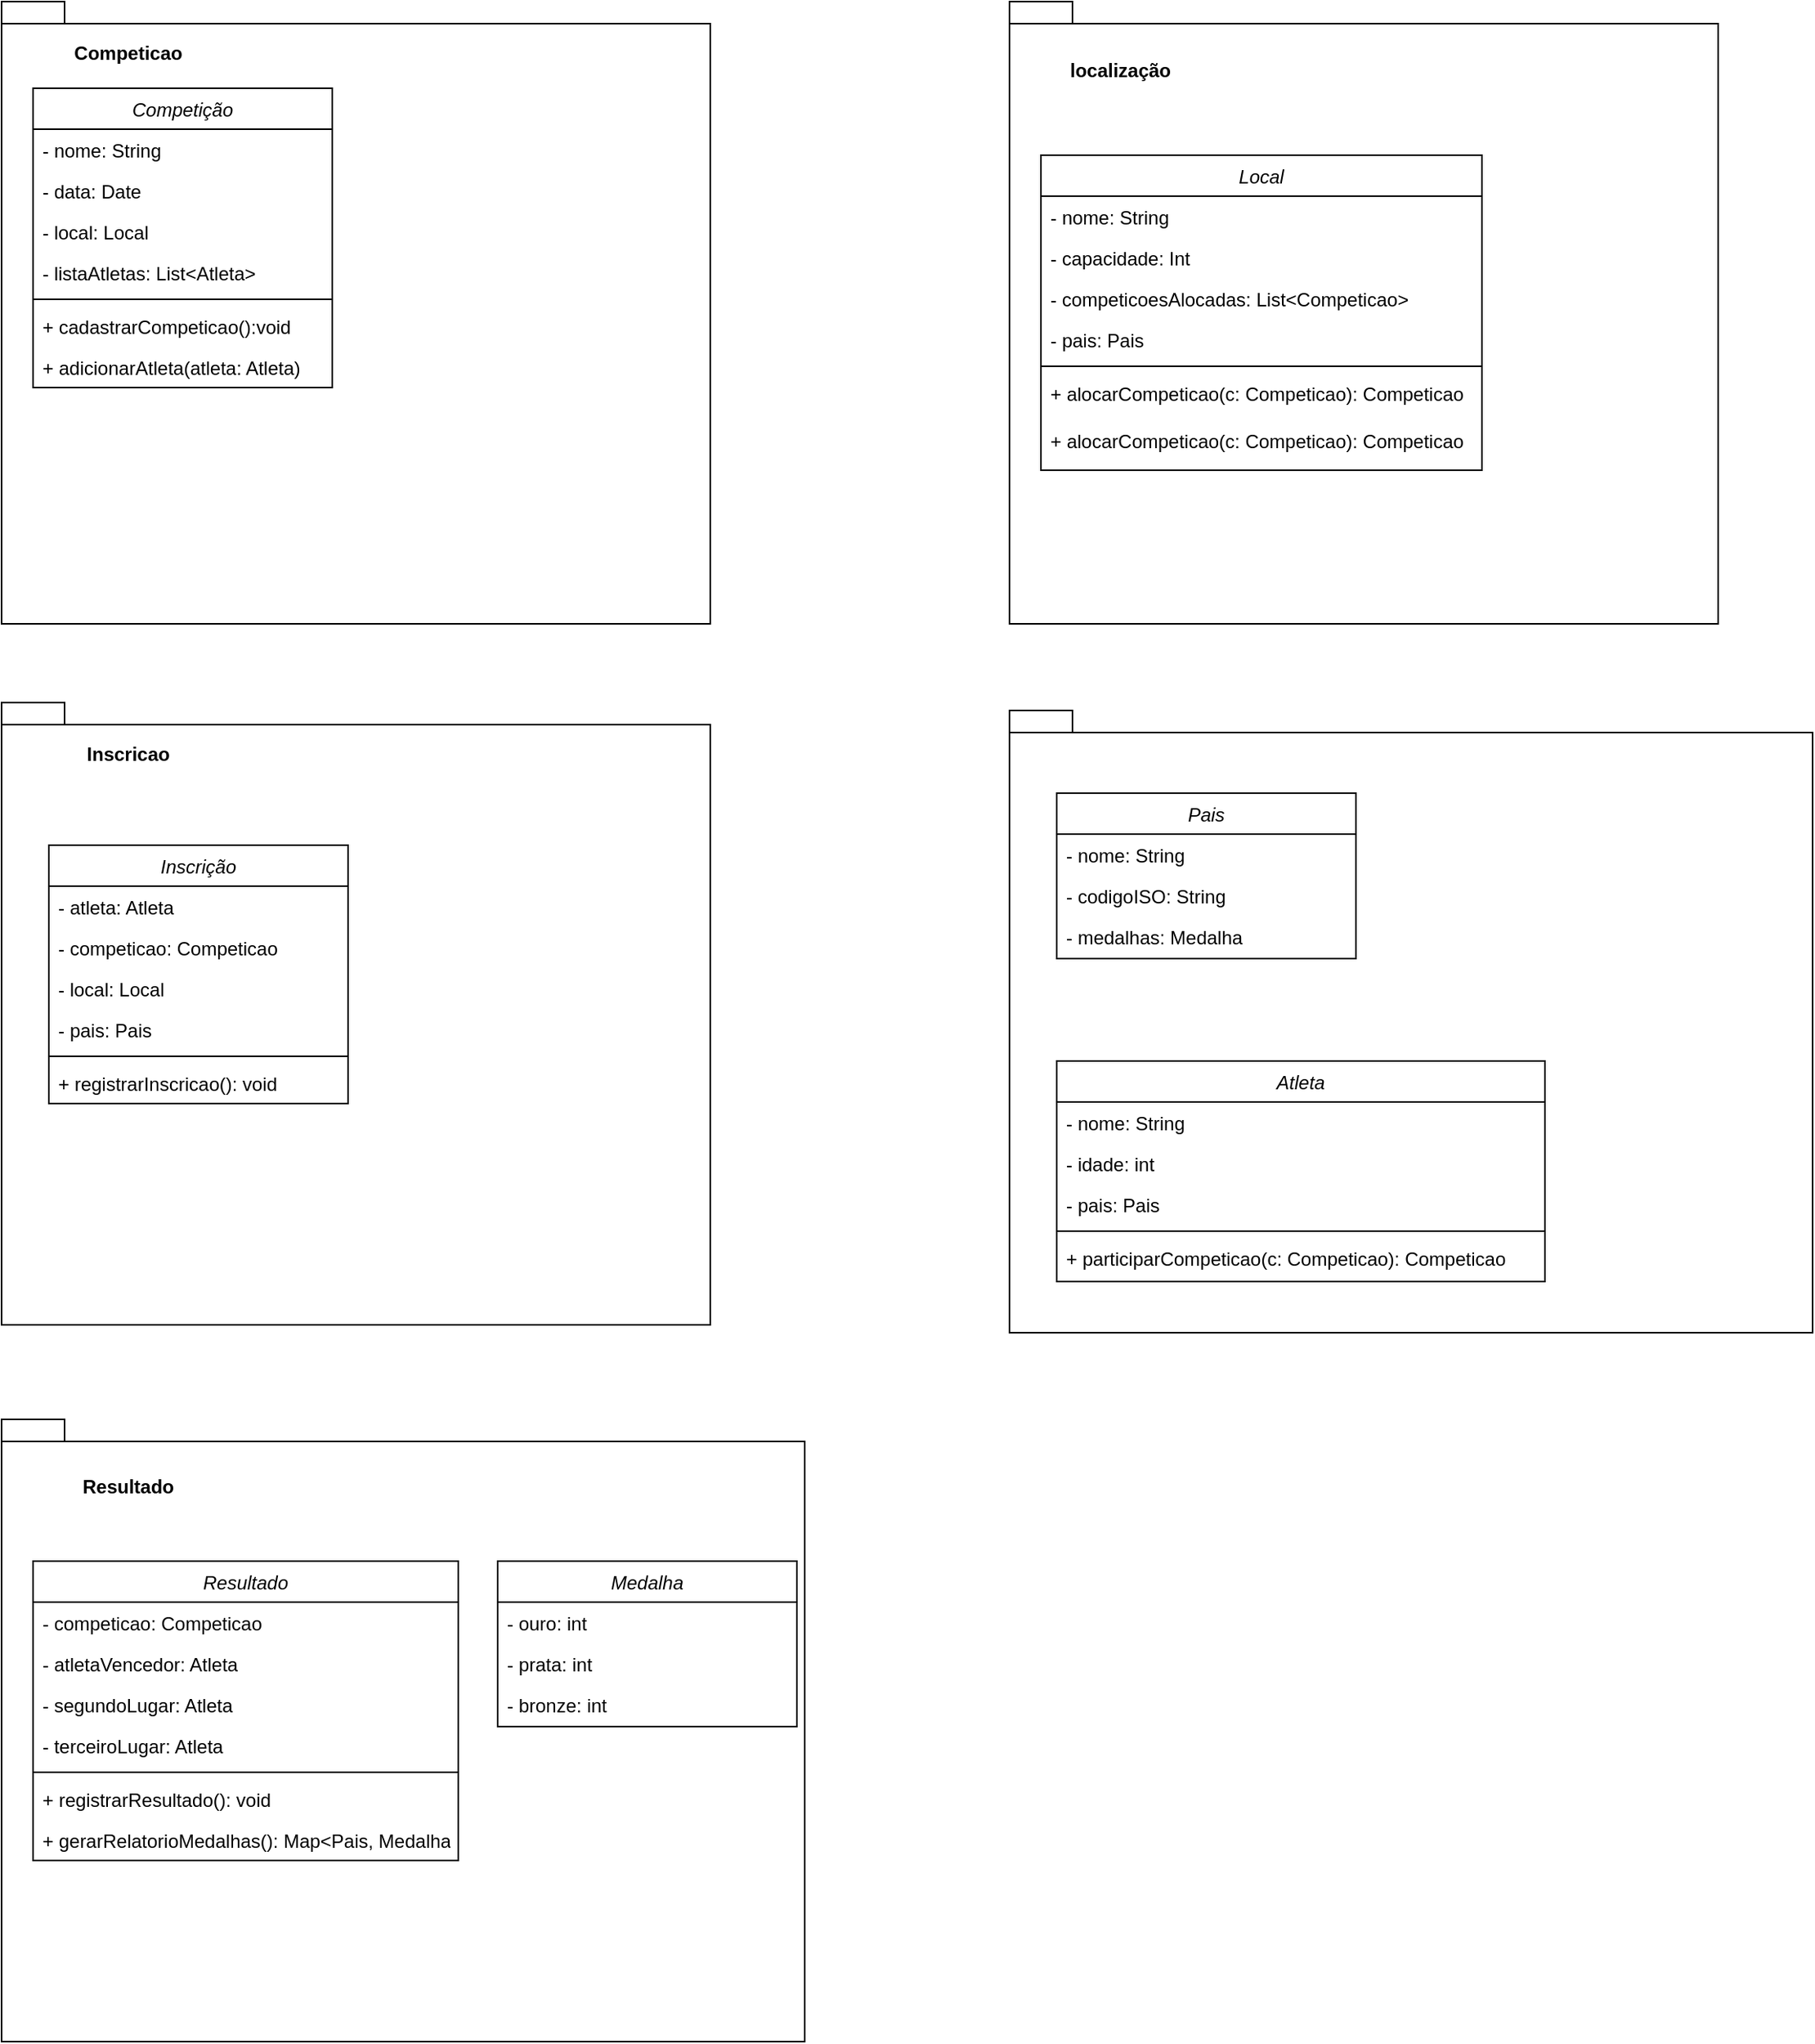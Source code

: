<mxfile version="28.2.7">
  <diagram id="C5RBs43oDa-KdzZeNtuy" name="Page-1">
    <mxGraphModel dx="2605" dy="1558" grid="1" gridSize="10" guides="1" tooltips="1" connect="1" arrows="1" fold="1" page="1" pageScale="1" pageWidth="827" pageHeight="1169" math="0" shadow="0">
      <root>
        <mxCell id="WIyWlLk6GJQsqaUBKTNV-0" />
        <mxCell id="WIyWlLk6GJQsqaUBKTNV-1" parent="WIyWlLk6GJQsqaUBKTNV-0" />
        <mxCell id="peM5D35SOkRav7HMK_aT-54" value="" style="group" vertex="1" connectable="0" parent="WIyWlLk6GJQsqaUBKTNV-1">
          <mxGeometry x="220" y="140" width="450" height="395" as="geometry" />
        </mxCell>
        <mxCell id="peM5D35SOkRav7HMK_aT-0" value="" style="shape=folder;fontStyle=1;spacingTop=10;tabWidth=40;tabHeight=14;tabPosition=left;html=1;whiteSpace=wrap;" vertex="1" parent="peM5D35SOkRav7HMK_aT-54">
          <mxGeometry width="450" height="395" as="geometry" />
        </mxCell>
        <mxCell id="peM5D35SOkRav7HMK_aT-1" value="Competição" style="swimlane;fontStyle=2;align=center;verticalAlign=top;childLayout=stackLayout;horizontal=1;startSize=26;horizontalStack=0;resizeParent=1;resizeLast=0;collapsible=1;marginBottom=0;rounded=0;shadow=0;strokeWidth=1;" vertex="1" parent="peM5D35SOkRav7HMK_aT-54">
          <mxGeometry x="20" y="55" width="190" height="190" as="geometry">
            <mxRectangle x="220" y="120" width="160" height="26" as="alternateBounds" />
          </mxGeometry>
        </mxCell>
        <mxCell id="peM5D35SOkRav7HMK_aT-2" value="- nome: String" style="text;align=left;verticalAlign=top;spacingLeft=4;spacingRight=4;overflow=hidden;rotatable=0;points=[[0,0.5],[1,0.5]];portConstraint=eastwest;" vertex="1" parent="peM5D35SOkRav7HMK_aT-1">
          <mxGeometry y="26" width="190" height="26" as="geometry" />
        </mxCell>
        <mxCell id="peM5D35SOkRav7HMK_aT-3" value="- data: Date" style="text;align=left;verticalAlign=top;spacingLeft=4;spacingRight=4;overflow=hidden;rotatable=0;points=[[0,0.5],[1,0.5]];portConstraint=eastwest;rounded=0;shadow=0;html=0;" vertex="1" parent="peM5D35SOkRav7HMK_aT-1">
          <mxGeometry y="52" width="190" height="26" as="geometry" />
        </mxCell>
        <mxCell id="peM5D35SOkRav7HMK_aT-4" value="- local: Local" style="text;align=left;verticalAlign=top;spacingLeft=4;spacingRight=4;overflow=hidden;rotatable=0;points=[[0,0.5],[1,0.5]];portConstraint=eastwest;rounded=0;shadow=0;html=0;" vertex="1" parent="peM5D35SOkRav7HMK_aT-1">
          <mxGeometry y="78" width="190" height="26" as="geometry" />
        </mxCell>
        <mxCell id="peM5D35SOkRav7HMK_aT-5" value="- listaAtletas: List&lt;Atleta&gt;" style="text;align=left;verticalAlign=top;spacingLeft=4;spacingRight=4;overflow=hidden;rotatable=0;points=[[0,0.5],[1,0.5]];portConstraint=eastwest;rounded=0;shadow=0;html=0;" vertex="1" parent="peM5D35SOkRav7HMK_aT-1">
          <mxGeometry y="104" width="190" height="26" as="geometry" />
        </mxCell>
        <mxCell id="peM5D35SOkRav7HMK_aT-6" value="" style="line;html=1;strokeWidth=1;align=left;verticalAlign=middle;spacingTop=-1;spacingLeft=3;spacingRight=3;rotatable=0;labelPosition=right;points=[];portConstraint=eastwest;" vertex="1" parent="peM5D35SOkRav7HMK_aT-1">
          <mxGeometry y="130" width="190" height="8" as="geometry" />
        </mxCell>
        <mxCell id="peM5D35SOkRav7HMK_aT-7" value="+ cadastrarCompeticao():void" style="text;align=left;verticalAlign=top;spacingLeft=4;spacingRight=4;overflow=hidden;rotatable=0;points=[[0,0.5],[1,0.5]];portConstraint=eastwest;rounded=0;shadow=0;html=0;" vertex="1" parent="peM5D35SOkRav7HMK_aT-1">
          <mxGeometry y="138" width="190" height="26" as="geometry" />
        </mxCell>
        <mxCell id="peM5D35SOkRav7HMK_aT-8" value="+ adicionarAtleta(atleta: Atleta)" style="text;align=left;verticalAlign=top;spacingLeft=4;spacingRight=4;overflow=hidden;rotatable=0;points=[[0,0.5],[1,0.5]];portConstraint=eastwest;rounded=0;shadow=0;html=0;" vertex="1" parent="peM5D35SOkRav7HMK_aT-1">
          <mxGeometry y="164" width="190" height="26" as="geometry" />
        </mxCell>
        <mxCell id="peM5D35SOkRav7HMK_aT-9" value="Competicao" style="text;align=center;fontStyle=1;verticalAlign=middle;spacingLeft=3;spacingRight=3;strokeColor=none;rotatable=0;points=[[0,0.5],[1,0.5]];portConstraint=eastwest;html=1;" vertex="1" parent="peM5D35SOkRav7HMK_aT-54">
          <mxGeometry x="40" y="20" width="80" height="26" as="geometry" />
        </mxCell>
        <mxCell id="peM5D35SOkRav7HMK_aT-55" value="" style="group" vertex="1" connectable="0" parent="WIyWlLk6GJQsqaUBKTNV-1">
          <mxGeometry x="220" y="585" width="450" height="395" as="geometry" />
        </mxCell>
        <mxCell id="peM5D35SOkRav7HMK_aT-10" value="" style="shape=folder;fontStyle=1;spacingTop=10;tabWidth=40;tabHeight=14;tabPosition=left;html=1;whiteSpace=wrap;" vertex="1" parent="peM5D35SOkRav7HMK_aT-55">
          <mxGeometry width="450" height="395" as="geometry" />
        </mxCell>
        <mxCell id="peM5D35SOkRav7HMK_aT-11" value="Inscricao" style="text;align=center;fontStyle=1;verticalAlign=middle;spacingLeft=3;spacingRight=3;strokeColor=none;rotatable=0;points=[[0,0.5],[1,0.5]];portConstraint=eastwest;html=1;" vertex="1" parent="peM5D35SOkRav7HMK_aT-55">
          <mxGeometry x="40" y="20" width="80" height="26" as="geometry" />
        </mxCell>
        <mxCell id="peM5D35SOkRav7HMK_aT-12" value="Inscrição" style="swimlane;fontStyle=2;align=center;verticalAlign=top;childLayout=stackLayout;horizontal=1;startSize=26;horizontalStack=0;resizeParent=1;resizeLast=0;collapsible=1;marginBottom=0;rounded=0;shadow=0;strokeWidth=1;" vertex="1" parent="peM5D35SOkRav7HMK_aT-55">
          <mxGeometry x="30" y="90.5" width="190" height="164" as="geometry">
            <mxRectangle x="220" y="120" width="160" height="26" as="alternateBounds" />
          </mxGeometry>
        </mxCell>
        <mxCell id="peM5D35SOkRav7HMK_aT-13" value="- atleta: Atleta" style="text;align=left;verticalAlign=top;spacingLeft=4;spacingRight=4;overflow=hidden;rotatable=0;points=[[0,0.5],[1,0.5]];portConstraint=eastwest;" vertex="1" parent="peM5D35SOkRav7HMK_aT-12">
          <mxGeometry y="26" width="190" height="26" as="geometry" />
        </mxCell>
        <mxCell id="peM5D35SOkRav7HMK_aT-14" value="- competicao: Competicao" style="text;align=left;verticalAlign=top;spacingLeft=4;spacingRight=4;overflow=hidden;rotatable=0;points=[[0,0.5],[1,0.5]];portConstraint=eastwest;rounded=0;shadow=0;html=0;" vertex="1" parent="peM5D35SOkRav7HMK_aT-12">
          <mxGeometry y="52" width="190" height="26" as="geometry" />
        </mxCell>
        <mxCell id="peM5D35SOkRav7HMK_aT-15" value="- local: Local" style="text;align=left;verticalAlign=top;spacingLeft=4;spacingRight=4;overflow=hidden;rotatable=0;points=[[0,0.5],[1,0.5]];portConstraint=eastwest;rounded=0;shadow=0;html=0;" vertex="1" parent="peM5D35SOkRav7HMK_aT-12">
          <mxGeometry y="78" width="190" height="26" as="geometry" />
        </mxCell>
        <mxCell id="peM5D35SOkRav7HMK_aT-16" value="- pais: Pais" style="text;align=left;verticalAlign=top;spacingLeft=4;spacingRight=4;overflow=hidden;rotatable=0;points=[[0,0.5],[1,0.5]];portConstraint=eastwest;rounded=0;shadow=0;html=0;" vertex="1" parent="peM5D35SOkRav7HMK_aT-12">
          <mxGeometry y="104" width="190" height="26" as="geometry" />
        </mxCell>
        <mxCell id="peM5D35SOkRav7HMK_aT-17" value="" style="line;html=1;strokeWidth=1;align=left;verticalAlign=middle;spacingTop=-1;spacingLeft=3;spacingRight=3;rotatable=0;labelPosition=right;points=[];portConstraint=eastwest;" vertex="1" parent="peM5D35SOkRav7HMK_aT-12">
          <mxGeometry y="130" width="190" height="8" as="geometry" />
        </mxCell>
        <mxCell id="peM5D35SOkRav7HMK_aT-18" value="+ registrarInscricao(): void" style="text;align=left;verticalAlign=top;spacingLeft=4;spacingRight=4;overflow=hidden;rotatable=0;points=[[0,0.5],[1,0.5]];portConstraint=eastwest;rounded=0;shadow=0;html=0;" vertex="1" parent="peM5D35SOkRav7HMK_aT-12">
          <mxGeometry y="138" width="190" height="26" as="geometry" />
        </mxCell>
        <mxCell id="peM5D35SOkRav7HMK_aT-56" value="" style="group" vertex="1" connectable="0" parent="WIyWlLk6GJQsqaUBKTNV-1">
          <mxGeometry x="220" y="1040" width="510" height="395" as="geometry" />
        </mxCell>
        <mxCell id="peM5D35SOkRav7HMK_aT-29" value="" style="shape=folder;fontStyle=1;spacingTop=10;tabWidth=40;tabHeight=14;tabPosition=left;html=1;whiteSpace=wrap;" vertex="1" parent="peM5D35SOkRav7HMK_aT-56">
          <mxGeometry width="510" height="395" as="geometry" />
        </mxCell>
        <mxCell id="peM5D35SOkRav7HMK_aT-30" value="Resultado" style="text;align=center;fontStyle=1;verticalAlign=middle;spacingLeft=3;spacingRight=3;strokeColor=none;rotatable=0;points=[[0,0.5],[1,0.5]];portConstraint=eastwest;html=1;" vertex="1" parent="peM5D35SOkRav7HMK_aT-56">
          <mxGeometry x="40" y="30" width="80" height="26" as="geometry" />
        </mxCell>
        <mxCell id="peM5D35SOkRav7HMK_aT-31" value="Resultado" style="swimlane;fontStyle=2;align=center;verticalAlign=top;childLayout=stackLayout;horizontal=1;startSize=26;horizontalStack=0;resizeParent=1;resizeLast=0;collapsible=1;marginBottom=0;rounded=0;shadow=0;strokeWidth=1;" vertex="1" parent="peM5D35SOkRav7HMK_aT-56">
          <mxGeometry x="20" y="90" width="270" height="190" as="geometry">
            <mxRectangle x="220" y="120" width="160" height="26" as="alternateBounds" />
          </mxGeometry>
        </mxCell>
        <mxCell id="peM5D35SOkRav7HMK_aT-32" value="- competicao: Competicao" style="text;align=left;verticalAlign=top;spacingLeft=4;spacingRight=4;overflow=hidden;rotatable=0;points=[[0,0.5],[1,0.5]];portConstraint=eastwest;" vertex="1" parent="peM5D35SOkRav7HMK_aT-31">
          <mxGeometry y="26" width="270" height="26" as="geometry" />
        </mxCell>
        <mxCell id="peM5D35SOkRav7HMK_aT-33" value="- atletaVencedor: Atleta" style="text;align=left;verticalAlign=top;spacingLeft=4;spacingRight=4;overflow=hidden;rotatable=0;points=[[0,0.5],[1,0.5]];portConstraint=eastwest;rounded=0;shadow=0;html=0;" vertex="1" parent="peM5D35SOkRav7HMK_aT-31">
          <mxGeometry y="52" width="270" height="26" as="geometry" />
        </mxCell>
        <mxCell id="peM5D35SOkRav7HMK_aT-34" value="- segundoLugar: Atleta" style="text;align=left;verticalAlign=top;spacingLeft=4;spacingRight=4;overflow=hidden;rotatable=0;points=[[0,0.5],[1,0.5]];portConstraint=eastwest;rounded=0;shadow=0;html=0;" vertex="1" parent="peM5D35SOkRav7HMK_aT-31">
          <mxGeometry y="78" width="270" height="26" as="geometry" />
        </mxCell>
        <mxCell id="peM5D35SOkRav7HMK_aT-35" value="- terceiroLugar: Atleta" style="text;align=left;verticalAlign=top;spacingLeft=4;spacingRight=4;overflow=hidden;rotatable=0;points=[[0,0.5],[1,0.5]];portConstraint=eastwest;rounded=0;shadow=0;html=0;" vertex="1" parent="peM5D35SOkRav7HMK_aT-31">
          <mxGeometry y="104" width="270" height="26" as="geometry" />
        </mxCell>
        <mxCell id="peM5D35SOkRav7HMK_aT-36" value="" style="line;html=1;strokeWidth=1;align=left;verticalAlign=middle;spacingTop=-1;spacingLeft=3;spacingRight=3;rotatable=0;labelPosition=right;points=[];portConstraint=eastwest;" vertex="1" parent="peM5D35SOkRav7HMK_aT-31">
          <mxGeometry y="130" width="270" height="8" as="geometry" />
        </mxCell>
        <mxCell id="peM5D35SOkRav7HMK_aT-37" value="+ registrarResultado(): void" style="text;align=left;verticalAlign=top;spacingLeft=4;spacingRight=4;overflow=hidden;rotatable=0;points=[[0,0.5],[1,0.5]];portConstraint=eastwest;rounded=0;shadow=0;html=0;" vertex="1" parent="peM5D35SOkRav7HMK_aT-31">
          <mxGeometry y="138" width="270" height="26" as="geometry" />
        </mxCell>
        <mxCell id="peM5D35SOkRav7HMK_aT-38" value="+ gerarRelatorioMedalhas(): Map&lt;Pais, Medalha&gt;" style="text;align=left;verticalAlign=top;spacingLeft=4;spacingRight=4;overflow=hidden;rotatable=0;points=[[0,0.5],[1,0.5]];portConstraint=eastwest;rounded=0;shadow=0;html=0;" vertex="1" parent="peM5D35SOkRav7HMK_aT-31">
          <mxGeometry y="164" width="270" height="26" as="geometry" />
        </mxCell>
        <mxCell id="peM5D35SOkRav7HMK_aT-39" value="Medalha" style="swimlane;fontStyle=2;align=center;verticalAlign=top;childLayout=stackLayout;horizontal=1;startSize=26;horizontalStack=0;resizeParent=1;resizeLast=0;collapsible=1;marginBottom=0;rounded=0;shadow=0;strokeWidth=1;" vertex="1" parent="peM5D35SOkRav7HMK_aT-56">
          <mxGeometry x="315" y="90" width="190" height="105" as="geometry">
            <mxRectangle x="220" y="120" width="160" height="26" as="alternateBounds" />
          </mxGeometry>
        </mxCell>
        <mxCell id="peM5D35SOkRav7HMK_aT-40" value="- ouro: int" style="text;align=left;verticalAlign=top;spacingLeft=4;spacingRight=4;overflow=hidden;rotatable=0;points=[[0,0.5],[1,0.5]];portConstraint=eastwest;" vertex="1" parent="peM5D35SOkRav7HMK_aT-39">
          <mxGeometry y="26" width="190" height="26" as="geometry" />
        </mxCell>
        <mxCell id="peM5D35SOkRav7HMK_aT-41" value="- prata: int" style="text;align=left;verticalAlign=top;spacingLeft=4;spacingRight=4;overflow=hidden;rotatable=0;points=[[0,0.5],[1,0.5]];portConstraint=eastwest;rounded=0;shadow=0;html=0;" vertex="1" parent="peM5D35SOkRav7HMK_aT-39">
          <mxGeometry y="52" width="190" height="26" as="geometry" />
        </mxCell>
        <mxCell id="peM5D35SOkRav7HMK_aT-42" value="- bronze: int" style="text;align=left;verticalAlign=top;spacingLeft=4;spacingRight=4;overflow=hidden;rotatable=0;points=[[0,0.5],[1,0.5]];portConstraint=eastwest;rounded=0;shadow=0;html=0;" vertex="1" parent="peM5D35SOkRav7HMK_aT-39">
          <mxGeometry y="78" width="190" height="26" as="geometry" />
        </mxCell>
        <mxCell id="peM5D35SOkRav7HMK_aT-57" value="" style="group" vertex="1" connectable="0" parent="WIyWlLk6GJQsqaUBKTNV-1">
          <mxGeometry x="860" y="140" width="450" height="395" as="geometry" />
        </mxCell>
        <mxCell id="peM5D35SOkRav7HMK_aT-19" value="" style="shape=folder;fontStyle=1;spacingTop=10;tabWidth=40;tabHeight=14;tabPosition=left;html=1;whiteSpace=wrap;" vertex="1" parent="peM5D35SOkRav7HMK_aT-57">
          <mxGeometry width="450" height="395" as="geometry" />
        </mxCell>
        <mxCell id="peM5D35SOkRav7HMK_aT-20" value="localização" style="text;align=center;fontStyle=1;verticalAlign=middle;spacingLeft=3;spacingRight=3;strokeColor=none;rotatable=0;points=[[0,0.5],[1,0.5]];portConstraint=eastwest;html=1;" vertex="1" parent="peM5D35SOkRav7HMK_aT-57">
          <mxGeometry x="30" y="31" width="80" height="26" as="geometry" />
        </mxCell>
        <mxCell id="peM5D35SOkRav7HMK_aT-21" value="Local" style="swimlane;fontStyle=2;align=center;verticalAlign=top;childLayout=stackLayout;horizontal=1;startSize=26;horizontalStack=0;resizeParent=1;resizeLast=0;collapsible=1;marginBottom=0;rounded=0;shadow=0;strokeWidth=1;" vertex="1" parent="peM5D35SOkRav7HMK_aT-57">
          <mxGeometry x="20" y="97.5" width="280" height="200" as="geometry">
            <mxRectangle x="220" y="120" width="160" height="26" as="alternateBounds" />
          </mxGeometry>
        </mxCell>
        <mxCell id="peM5D35SOkRav7HMK_aT-22" value="- nome: String" style="text;align=left;verticalAlign=top;spacingLeft=4;spacingRight=4;overflow=hidden;rotatable=0;points=[[0,0.5],[1,0.5]];portConstraint=eastwest;" vertex="1" parent="peM5D35SOkRav7HMK_aT-21">
          <mxGeometry y="26" width="280" height="26" as="geometry" />
        </mxCell>
        <mxCell id="peM5D35SOkRav7HMK_aT-23" value="- capacidade: Int" style="text;align=left;verticalAlign=top;spacingLeft=4;spacingRight=4;overflow=hidden;rotatable=0;points=[[0,0.5],[1,0.5]];portConstraint=eastwest;rounded=0;shadow=0;html=0;" vertex="1" parent="peM5D35SOkRav7HMK_aT-21">
          <mxGeometry y="52" width="280" height="26" as="geometry" />
        </mxCell>
        <mxCell id="peM5D35SOkRav7HMK_aT-24" value="- competicoesAlocadas: List&lt;Competicao&gt;" style="text;align=left;verticalAlign=top;spacingLeft=4;spacingRight=4;overflow=hidden;rotatable=0;points=[[0,0.5],[1,0.5]];portConstraint=eastwest;rounded=0;shadow=0;html=0;" vertex="1" parent="peM5D35SOkRav7HMK_aT-21">
          <mxGeometry y="78" width="280" height="26" as="geometry" />
        </mxCell>
        <mxCell id="peM5D35SOkRav7HMK_aT-25" value="- pais: Pais" style="text;align=left;verticalAlign=top;spacingLeft=4;spacingRight=4;overflow=hidden;rotatable=0;points=[[0,0.5],[1,0.5]];portConstraint=eastwest;rounded=0;shadow=0;html=0;" vertex="1" parent="peM5D35SOkRav7HMK_aT-21">
          <mxGeometry y="104" width="280" height="26" as="geometry" />
        </mxCell>
        <mxCell id="peM5D35SOkRav7HMK_aT-26" value="" style="line;html=1;strokeWidth=1;align=left;verticalAlign=middle;spacingTop=-1;spacingLeft=3;spacingRight=3;rotatable=0;labelPosition=right;points=[];portConstraint=eastwest;" vertex="1" parent="peM5D35SOkRav7HMK_aT-21">
          <mxGeometry y="130" width="280" height="8" as="geometry" />
        </mxCell>
        <mxCell id="peM5D35SOkRav7HMK_aT-27" value="+ alocarCompeticao(c: Competicao): Competicao" style="text;align=left;verticalAlign=top;spacingLeft=4;spacingRight=4;overflow=hidden;rotatable=0;points=[[0,0.5],[1,0.5]];portConstraint=eastwest;rounded=0;shadow=0;html=0;" vertex="1" parent="peM5D35SOkRav7HMK_aT-21">
          <mxGeometry y="138" width="280" height="30" as="geometry" />
        </mxCell>
        <mxCell id="peM5D35SOkRav7HMK_aT-28" value="+ alocarCompeticao(c: Competicao): Competicao" style="text;align=left;verticalAlign=top;spacingLeft=4;spacingRight=4;overflow=hidden;rotatable=0;points=[[0,0.5],[1,0.5]];portConstraint=eastwest;rounded=0;shadow=0;html=0;" vertex="1" parent="peM5D35SOkRav7HMK_aT-21">
          <mxGeometry y="168" width="280" height="32" as="geometry" />
        </mxCell>
        <mxCell id="peM5D35SOkRav7HMK_aT-58" value="" style="group" vertex="1" connectable="0" parent="WIyWlLk6GJQsqaUBKTNV-1">
          <mxGeometry x="860" y="590" width="510" height="395" as="geometry" />
        </mxCell>
        <mxCell id="peM5D35SOkRav7HMK_aT-43" value="" style="shape=folder;fontStyle=1;spacingTop=10;tabWidth=40;tabHeight=14;tabPosition=left;html=1;whiteSpace=wrap;" vertex="1" parent="peM5D35SOkRav7HMK_aT-58">
          <mxGeometry width="510" height="395" as="geometry" />
        </mxCell>
        <mxCell id="peM5D35SOkRav7HMK_aT-44" value="Pais" style="swimlane;fontStyle=2;align=center;verticalAlign=top;childLayout=stackLayout;horizontal=1;startSize=26;horizontalStack=0;resizeParent=1;resizeLast=0;collapsible=1;marginBottom=0;rounded=0;shadow=0;strokeWidth=1;" vertex="1" parent="peM5D35SOkRav7HMK_aT-58">
          <mxGeometry x="30" y="52.5" width="190" height="105" as="geometry">
            <mxRectangle x="220" y="120" width="160" height="26" as="alternateBounds" />
          </mxGeometry>
        </mxCell>
        <mxCell id="peM5D35SOkRav7HMK_aT-45" value="- nome: String" style="text;align=left;verticalAlign=top;spacingLeft=4;spacingRight=4;overflow=hidden;rotatable=0;points=[[0,0.5],[1,0.5]];portConstraint=eastwest;" vertex="1" parent="peM5D35SOkRav7HMK_aT-44">
          <mxGeometry y="26" width="190" height="26" as="geometry" />
        </mxCell>
        <mxCell id="peM5D35SOkRav7HMK_aT-46" value="- codigoISO: String" style="text;align=left;verticalAlign=top;spacingLeft=4;spacingRight=4;overflow=hidden;rotatable=0;points=[[0,0.5],[1,0.5]];portConstraint=eastwest;rounded=0;shadow=0;html=0;" vertex="1" parent="peM5D35SOkRav7HMK_aT-44">
          <mxGeometry y="52" width="190" height="26" as="geometry" />
        </mxCell>
        <mxCell id="peM5D35SOkRav7HMK_aT-47" value="- medalhas: Medalha" style="text;align=left;verticalAlign=top;spacingLeft=4;spacingRight=4;overflow=hidden;rotatable=0;points=[[0,0.5],[1,0.5]];portConstraint=eastwest;rounded=0;shadow=0;html=0;" vertex="1" parent="peM5D35SOkRav7HMK_aT-44">
          <mxGeometry y="78" width="190" height="26" as="geometry" />
        </mxCell>
        <mxCell id="peM5D35SOkRav7HMK_aT-48" value="Atleta" style="swimlane;fontStyle=2;align=center;verticalAlign=top;childLayout=stackLayout;horizontal=1;startSize=26;horizontalStack=0;resizeParent=1;resizeLast=0;collapsible=1;marginBottom=0;rounded=0;shadow=0;strokeWidth=1;" vertex="1" parent="peM5D35SOkRav7HMK_aT-58">
          <mxGeometry x="30" y="222.5" width="310" height="140" as="geometry">
            <mxRectangle x="220" y="120" width="160" height="26" as="alternateBounds" />
          </mxGeometry>
        </mxCell>
        <mxCell id="peM5D35SOkRav7HMK_aT-49" value="- nome: String" style="text;align=left;verticalAlign=top;spacingLeft=4;spacingRight=4;overflow=hidden;rotatable=0;points=[[0,0.5],[1,0.5]];portConstraint=eastwest;" vertex="1" parent="peM5D35SOkRav7HMK_aT-48">
          <mxGeometry y="26" width="310" height="26" as="geometry" />
        </mxCell>
        <mxCell id="peM5D35SOkRav7HMK_aT-50" value="- idade: int" style="text;align=left;verticalAlign=top;spacingLeft=4;spacingRight=4;overflow=hidden;rotatable=0;points=[[0,0.5],[1,0.5]];portConstraint=eastwest;rounded=0;shadow=0;html=0;" vertex="1" parent="peM5D35SOkRav7HMK_aT-48">
          <mxGeometry y="52" width="310" height="26" as="geometry" />
        </mxCell>
        <mxCell id="peM5D35SOkRav7HMK_aT-51" value="- pais: Pais" style="text;align=left;verticalAlign=top;spacingLeft=4;spacingRight=4;overflow=hidden;rotatable=0;points=[[0,0.5],[1,0.5]];portConstraint=eastwest;rounded=0;shadow=0;html=0;" vertex="1" parent="peM5D35SOkRav7HMK_aT-48">
          <mxGeometry y="78" width="310" height="26" as="geometry" />
        </mxCell>
        <mxCell id="peM5D35SOkRav7HMK_aT-52" value="" style="line;html=1;strokeWidth=1;align=left;verticalAlign=middle;spacingTop=-1;spacingLeft=3;spacingRight=3;rotatable=0;labelPosition=right;points=[];portConstraint=eastwest;" vertex="1" parent="peM5D35SOkRav7HMK_aT-48">
          <mxGeometry y="104" width="310" height="8" as="geometry" />
        </mxCell>
        <mxCell id="peM5D35SOkRav7HMK_aT-53" value="+ participarCompeticao(c: Competicao): Competicao" style="text;align=left;verticalAlign=top;spacingLeft=4;spacingRight=4;overflow=hidden;rotatable=0;points=[[0,0.5],[1,0.5]];portConstraint=eastwest;rounded=0;shadow=0;html=0;" vertex="1" parent="peM5D35SOkRav7HMK_aT-48">
          <mxGeometry y="112" width="310" height="26" as="geometry" />
        </mxCell>
      </root>
    </mxGraphModel>
  </diagram>
</mxfile>
